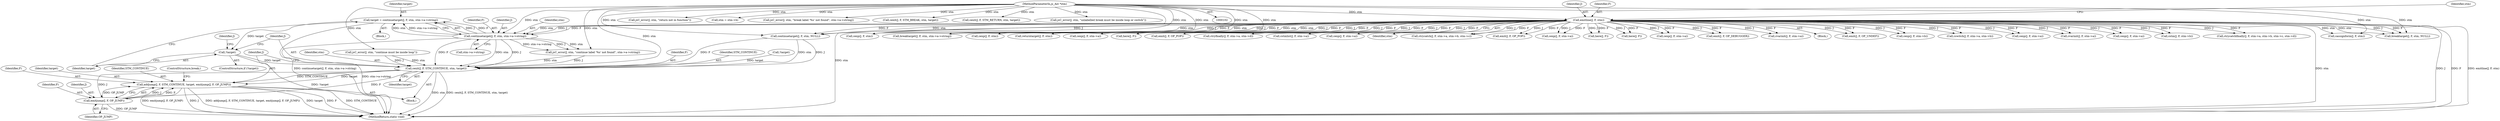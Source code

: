 digraph "1_ghostscript_5008105780c0b0182ea6eda83ad5598f225be3ee@del" {
"1000620" [label="(Call,target = continuetarget(J, F, stm, stm->a->string))"];
"1000622" [label="(Call,continuetarget(J, F, stm, stm->a->string))"];
"1000111" [label="(Call,emitline(J, F, stm))"];
"1000104" [label="(MethodParameterIn,js_Ast *stm)"];
"1000632" [label="(Call,!target)"];
"1000659" [label="(Call,cexit(J, F, STM_CONTINUE, stm, target))"];
"1000665" [label="(Call,addjump(J, F, STM_CONTINUE, target, emitjump(J, F, OP_JUMP)))"];
"1000670" [label="(Call,emitjump(J, F, OP_JUMP))"];
"1000111" [label="(Call,emitline(J, F, stm))"];
"1000586" [label="(Call,breaktarget(J, F, stm, NULL))"];
"1000620" [label="(Call,target = continuetarget(J, F, stm, stm->a->string))"];
"1000622" [label="(Call,continuetarget(J, F, stm, stm->a->string))"];
"1000440" [label="(Call,cassignforin(J, F, stm))"];
"1000680" [label="(Call,cexp(J, F, stm->a))"];
"1000112" [label="(Identifier,J)"];
"1000225" [label="(Call,here(J, F))"];
"1000673" [label="(Identifier,OP_JUMP)"];
"1000815" [label="(Call,emit(J, F, OP_POP))"];
"1000793" [label="(Call,ctryfinally(J, F, stm->a, stm->d))"];
"1000621" [label="(Identifier,target)"];
"1000635" [label="(Identifier,J)"];
"1000625" [label="(Identifier,stm)"];
"1000700" [label="(Call,jsC_error(J, stm, \"return not in function\"))"];
"1000525" [label="(Call,stm = stm->b)"];
"1000573" [label="(Call,jsC_error(J, stm, \"break label '%s' not found\", stm->a->string))"];
"1000123" [label="(Call,cstmlist(J, F, stm->a))"];
"1000619" [label="(Block,)"];
"1000663" [label="(Identifier,stm)"];
"1000668" [label="(Identifier,STM_CONTINUE)"];
"1000624" [label="(Identifier,F)"];
"1000199" [label="(Call,cexp(J, F, stm->a))"];
"1000114" [label="(Identifier,stm)"];
"1000647" [label="(Call,continuetarget(J, F, stm, NULL))"];
"1000119" [label="(Block,)"];
"1000779" [label="(Call,ctrycatch(J, F, stm->a, stm->b, stm->c))"];
"1000598" [label="(Call,cexit(J, F, STM_BREAK, stm, target))"];
"1000666" [label="(Identifier,J)"];
"1000674" [label="(ControlStructure,break;)"];
"1000136" [label="(Call,emit(J, F, OP_POP))"];
"1000728" [label="(Call,cexp(J, F, stm->a))"];
"1000339" [label="(Call,here(J, F))"];
"1000704" [label="(Call,cexit(J, F, STM_RETURN, stm, target))"];
"1000664" [label="(Identifier,target)"];
"1000264" [label="(Call,here(J, F))"];
"1000667" [label="(Identifier,F)"];
"1000660" [label="(Identifier,J)"];
"1000633" [label="(Identifier,target)"];
"1000669" [label="(Identifier,target)"];
"1000716" [label="(Call,cexp(J, F, stm->a))"];
"1000594" [label="(Call,jsC_error(J, stm, \"unlabelled break must be inside loop or switch\"))"];
"1000825" [label="(Call,cexp(J, F, stm))"];
"1000672" [label="(Identifier,F)"];
"1000804" [label="(Call,emit(J, F, OP_DEBUGGER))"];
"1000661" [label="(Identifier,F)"];
"1000819" [label="(Call,cexp(J, F, stm))"];
"1000314" [label="(Call,cvarinit(J, F, stm->a))"];
"1000105" [label="(Block,)"];
"1000634" [label="(Call,jsC_error(J, stm, \"continue label '%s' not found\", stm->a->string))"];
"1000687" [label="(Call,emit(J, F, OP_UNDEF))"];
"1000414" [label="(Call,cexp(J, F, stm->b))"];
"1000104" [label="(MethodParameterIn,js_Ast *stm)"];
"1000492" [label="(Call,cswitch(J, F, stm->a, stm->b))"];
"1000693" [label="(Call,returntarget(J, F, stm))"];
"1000623" [label="(Identifier,J)"];
"1000632" [label="(Call,!target)"];
"1000662" [label="(Identifier,STM_CONTINUE)"];
"1000653" [label="(Call,!target)"];
"1000327" [label="(Call,cexp(J, F, stm->a))"];
"1000631" [label="(ControlStructure,if (!target))"];
"1000665" [label="(Call,addjump(J, F, STM_CONTINUE, target, emitjump(J, F, OP_JUMP)))"];
"1000655" [label="(Call,jsC_error(J, stm, \"continue must be inside loop\"))"];
"1000626" [label="(Call,stm->a->string)"];
"1000113" [label="(Identifier,F)"];
"1000146" [label="(Call,cvarinit(J, F, stm->a))"];
"1000834" [label="(MethodReturn,static void)"];
"1000159" [label="(Call,cexp(J, F, stm->a))"];
"1000513" [label="(Call,cstm(J, F, stm->b))"];
"1000671" [label="(Identifier,J)"];
"1000561" [label="(Call,breaktarget(J, F, stm, stm->a->string))"];
"1000670" [label="(Call,emitjump(J, F, OP_JUMP))"];
"1000659" [label="(Call,cexit(J, F, STM_CONTINUE, stm, target))"];
"1000763" [label="(Call,ctrycatchfinally(J, F, stm->a, stm->b, stm->c, stm->d))"];
"1000117" [label="(Identifier,stm)"];
"1000620" -> "1000619"  [label="AST: "];
"1000620" -> "1000622"  [label="CFG: "];
"1000621" -> "1000620"  [label="AST: "];
"1000622" -> "1000620"  [label="AST: "];
"1000633" -> "1000620"  [label="CFG: "];
"1000620" -> "1000834"  [label="DDG: continuetarget(J, F, stm, stm->a->string)"];
"1000622" -> "1000620"  [label="DDG: J"];
"1000622" -> "1000620"  [label="DDG: F"];
"1000622" -> "1000620"  [label="DDG: stm"];
"1000622" -> "1000620"  [label="DDG: stm->a->string"];
"1000620" -> "1000632"  [label="DDG: target"];
"1000622" -> "1000626"  [label="CFG: "];
"1000623" -> "1000622"  [label="AST: "];
"1000624" -> "1000622"  [label="AST: "];
"1000625" -> "1000622"  [label="AST: "];
"1000626" -> "1000622"  [label="AST: "];
"1000622" -> "1000834"  [label="DDG: stm->a->string"];
"1000111" -> "1000622"  [label="DDG: J"];
"1000111" -> "1000622"  [label="DDG: F"];
"1000111" -> "1000622"  [label="DDG: stm"];
"1000104" -> "1000622"  [label="DDG: stm"];
"1000622" -> "1000634"  [label="DDG: J"];
"1000622" -> "1000634"  [label="DDG: stm"];
"1000622" -> "1000634"  [label="DDG: stm->a->string"];
"1000622" -> "1000659"  [label="DDG: J"];
"1000622" -> "1000659"  [label="DDG: F"];
"1000622" -> "1000659"  [label="DDG: stm"];
"1000111" -> "1000105"  [label="AST: "];
"1000111" -> "1000114"  [label="CFG: "];
"1000112" -> "1000111"  [label="AST: "];
"1000113" -> "1000111"  [label="AST: "];
"1000114" -> "1000111"  [label="AST: "];
"1000117" -> "1000111"  [label="CFG: "];
"1000111" -> "1000834"  [label="DDG: stm"];
"1000111" -> "1000834"  [label="DDG: J"];
"1000111" -> "1000834"  [label="DDG: F"];
"1000111" -> "1000834"  [label="DDG: emitline(J, F, stm)"];
"1000104" -> "1000111"  [label="DDG: stm"];
"1000111" -> "1000123"  [label="DDG: J"];
"1000111" -> "1000123"  [label="DDG: F"];
"1000111" -> "1000136"  [label="DDG: J"];
"1000111" -> "1000136"  [label="DDG: F"];
"1000111" -> "1000146"  [label="DDG: J"];
"1000111" -> "1000146"  [label="DDG: F"];
"1000111" -> "1000159"  [label="DDG: J"];
"1000111" -> "1000159"  [label="DDG: F"];
"1000111" -> "1000199"  [label="DDG: J"];
"1000111" -> "1000199"  [label="DDG: F"];
"1000111" -> "1000225"  [label="DDG: J"];
"1000111" -> "1000225"  [label="DDG: F"];
"1000111" -> "1000264"  [label="DDG: J"];
"1000111" -> "1000264"  [label="DDG: F"];
"1000111" -> "1000314"  [label="DDG: J"];
"1000111" -> "1000314"  [label="DDG: F"];
"1000111" -> "1000327"  [label="DDG: J"];
"1000111" -> "1000327"  [label="DDG: F"];
"1000111" -> "1000339"  [label="DDG: J"];
"1000111" -> "1000339"  [label="DDG: F"];
"1000111" -> "1000414"  [label="DDG: J"];
"1000111" -> "1000414"  [label="DDG: F"];
"1000111" -> "1000440"  [label="DDG: stm"];
"1000111" -> "1000492"  [label="DDG: J"];
"1000111" -> "1000492"  [label="DDG: F"];
"1000111" -> "1000513"  [label="DDG: J"];
"1000111" -> "1000513"  [label="DDG: F"];
"1000111" -> "1000561"  [label="DDG: J"];
"1000111" -> "1000561"  [label="DDG: F"];
"1000111" -> "1000561"  [label="DDG: stm"];
"1000111" -> "1000586"  [label="DDG: J"];
"1000111" -> "1000586"  [label="DDG: F"];
"1000111" -> "1000586"  [label="DDG: stm"];
"1000111" -> "1000647"  [label="DDG: J"];
"1000111" -> "1000647"  [label="DDG: F"];
"1000111" -> "1000647"  [label="DDG: stm"];
"1000111" -> "1000680"  [label="DDG: J"];
"1000111" -> "1000680"  [label="DDG: F"];
"1000111" -> "1000687"  [label="DDG: J"];
"1000111" -> "1000687"  [label="DDG: F"];
"1000111" -> "1000693"  [label="DDG: stm"];
"1000111" -> "1000716"  [label="DDG: J"];
"1000111" -> "1000716"  [label="DDG: F"];
"1000111" -> "1000728"  [label="DDG: J"];
"1000111" -> "1000728"  [label="DDG: F"];
"1000111" -> "1000763"  [label="DDG: J"];
"1000111" -> "1000763"  [label="DDG: F"];
"1000111" -> "1000779"  [label="DDG: J"];
"1000111" -> "1000779"  [label="DDG: F"];
"1000111" -> "1000793"  [label="DDG: J"];
"1000111" -> "1000793"  [label="DDG: F"];
"1000111" -> "1000804"  [label="DDG: J"];
"1000111" -> "1000804"  [label="DDG: F"];
"1000111" -> "1000815"  [label="DDG: J"];
"1000111" -> "1000815"  [label="DDG: F"];
"1000111" -> "1000819"  [label="DDG: stm"];
"1000111" -> "1000825"  [label="DDG: J"];
"1000111" -> "1000825"  [label="DDG: F"];
"1000111" -> "1000825"  [label="DDG: stm"];
"1000104" -> "1000102"  [label="AST: "];
"1000104" -> "1000834"  [label="DDG: stm"];
"1000104" -> "1000440"  [label="DDG: stm"];
"1000104" -> "1000525"  [label="DDG: stm"];
"1000104" -> "1000561"  [label="DDG: stm"];
"1000104" -> "1000573"  [label="DDG: stm"];
"1000104" -> "1000586"  [label="DDG: stm"];
"1000104" -> "1000594"  [label="DDG: stm"];
"1000104" -> "1000598"  [label="DDG: stm"];
"1000104" -> "1000634"  [label="DDG: stm"];
"1000104" -> "1000647"  [label="DDG: stm"];
"1000104" -> "1000655"  [label="DDG: stm"];
"1000104" -> "1000659"  [label="DDG: stm"];
"1000104" -> "1000693"  [label="DDG: stm"];
"1000104" -> "1000700"  [label="DDG: stm"];
"1000104" -> "1000704"  [label="DDG: stm"];
"1000104" -> "1000819"  [label="DDG: stm"];
"1000104" -> "1000825"  [label="DDG: stm"];
"1000632" -> "1000631"  [label="AST: "];
"1000632" -> "1000633"  [label="CFG: "];
"1000633" -> "1000632"  [label="AST: "];
"1000635" -> "1000632"  [label="CFG: "];
"1000660" -> "1000632"  [label="CFG: "];
"1000632" -> "1000834"  [label="DDG: !target"];
"1000632" -> "1000659"  [label="DDG: target"];
"1000659" -> "1000119"  [label="AST: "];
"1000659" -> "1000664"  [label="CFG: "];
"1000660" -> "1000659"  [label="AST: "];
"1000661" -> "1000659"  [label="AST: "];
"1000662" -> "1000659"  [label="AST: "];
"1000663" -> "1000659"  [label="AST: "];
"1000664" -> "1000659"  [label="AST: "];
"1000666" -> "1000659"  [label="CFG: "];
"1000659" -> "1000834"  [label="DDG: stm"];
"1000659" -> "1000834"  [label="DDG: cexit(J, F, STM_CONTINUE, stm, target)"];
"1000647" -> "1000659"  [label="DDG: J"];
"1000647" -> "1000659"  [label="DDG: F"];
"1000647" -> "1000659"  [label="DDG: stm"];
"1000634" -> "1000659"  [label="DDG: J"];
"1000634" -> "1000659"  [label="DDG: stm"];
"1000655" -> "1000659"  [label="DDG: J"];
"1000655" -> "1000659"  [label="DDG: stm"];
"1000653" -> "1000659"  [label="DDG: target"];
"1000659" -> "1000665"  [label="DDG: STM_CONTINUE"];
"1000659" -> "1000665"  [label="DDG: target"];
"1000659" -> "1000670"  [label="DDG: J"];
"1000659" -> "1000670"  [label="DDG: F"];
"1000665" -> "1000119"  [label="AST: "];
"1000665" -> "1000670"  [label="CFG: "];
"1000666" -> "1000665"  [label="AST: "];
"1000667" -> "1000665"  [label="AST: "];
"1000668" -> "1000665"  [label="AST: "];
"1000669" -> "1000665"  [label="AST: "];
"1000670" -> "1000665"  [label="AST: "];
"1000674" -> "1000665"  [label="CFG: "];
"1000665" -> "1000834"  [label="DDG: STM_CONTINUE"];
"1000665" -> "1000834"  [label="DDG: emitjump(J, F, OP_JUMP)"];
"1000665" -> "1000834"  [label="DDG: J"];
"1000665" -> "1000834"  [label="DDG: addjump(J, F, STM_CONTINUE, target, emitjump(J, F, OP_JUMP))"];
"1000665" -> "1000834"  [label="DDG: target"];
"1000665" -> "1000834"  [label="DDG: F"];
"1000670" -> "1000665"  [label="DDG: J"];
"1000670" -> "1000665"  [label="DDG: F"];
"1000670" -> "1000665"  [label="DDG: OP_JUMP"];
"1000670" -> "1000673"  [label="CFG: "];
"1000671" -> "1000670"  [label="AST: "];
"1000672" -> "1000670"  [label="AST: "];
"1000673" -> "1000670"  [label="AST: "];
"1000670" -> "1000834"  [label="DDG: OP_JUMP"];
}
